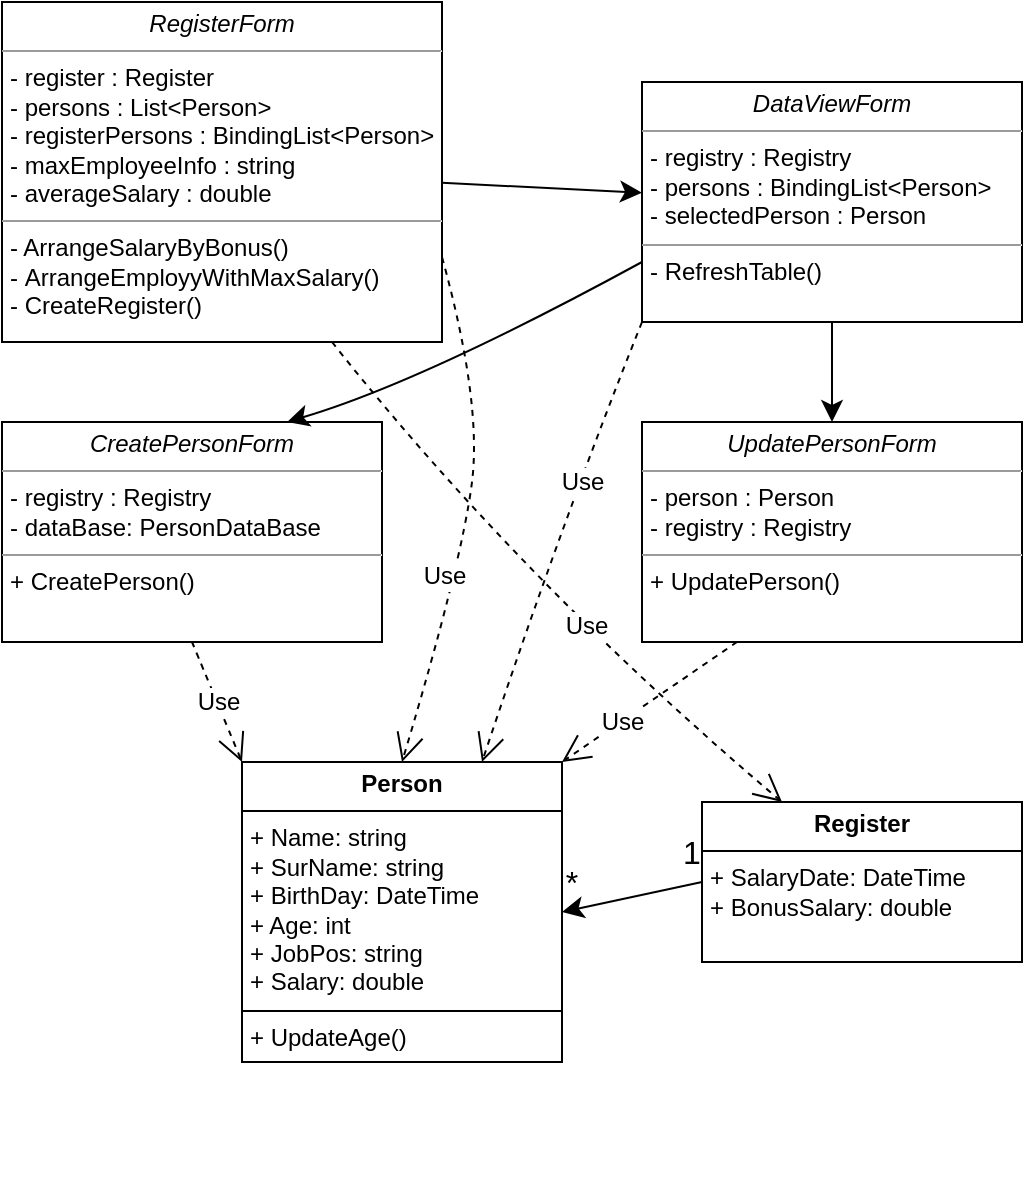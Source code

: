 <mxfile version="24.4.10" type="device" pages="2">
  <diagram name="Page-1" id="c4acf3e9-155e-7222-9cf6-157b1a14988f">
    <mxGraphModel dx="730" dy="529" grid="1" gridSize="10" guides="1" tooltips="1" connect="1" arrows="1" fold="1" page="1" pageScale="1" pageWidth="850" pageHeight="1100" background="none" math="0" shadow="0">
      <root>
        <mxCell id="0" />
        <mxCell id="1" parent="0" />
        <mxCell id="5d2195bd80daf111-15" value="&lt;p style=&quot;margin:0px;margin-top:4px;text-align:center;&quot;&gt;&lt;i&gt;UpdatePersonForm&lt;/i&gt;&lt;br&gt;&lt;/p&gt;&lt;hr size=&quot;1&quot;&gt;&lt;p style=&quot;margin:0px;margin-left:4px;&quot;&gt;- person : Person&lt;br&gt;- registry :&amp;nbsp;Registry&lt;/p&gt;&lt;hr size=&quot;1&quot;&gt;&lt;p style=&quot;margin:0px;margin-left:4px;&quot;&gt;+ UpdatePerson()&lt;br&gt;&lt;/p&gt;" style="verticalAlign=top;align=left;overflow=fill;fontSize=12;fontFamily=Helvetica;html=1;rounded=0;shadow=0;comic=0;labelBackgroundColor=none;strokeWidth=1" parent="1" vertex="1">
          <mxGeometry x="370" y="220" width="190" height="110" as="geometry" />
        </mxCell>
        <mxCell id="dlyHCYfJwBlvnJvTiR-n-3" value="" style="edgeStyle=none;curved=1;rounded=0;orthogonalLoop=1;jettySize=auto;html=1;fontSize=12;startSize=8;endSize=8;" parent="1" source="5d2195bd80daf111-18" target="dpoU9f5Zr78eusnWkk1z-2" edge="1">
          <mxGeometry relative="1" as="geometry" />
        </mxCell>
        <mxCell id="5d2195bd80daf111-18" value="&lt;p style=&quot;margin:0px;margin-top:4px;text-align:center;&quot;&gt;&lt;i&gt;RegisterForm&lt;/i&gt;&lt;br&gt;&lt;/p&gt;&lt;hr size=&quot;1&quot;&gt;&lt;p style=&quot;margin:0px;margin-left:4px;&quot;&gt;- register :&amp;nbsp;Register&lt;br&gt;- persons : List&amp;lt;Person&amp;gt;&lt;/p&gt;&lt;p style=&quot;margin:0px;margin-left:4px;&quot;&gt;-&amp;nbsp;registerPersons :&amp;nbsp;BindingList&amp;lt;Person&amp;gt;&lt;/p&gt;&lt;p style=&quot;margin:0px;margin-left:4px;&quot;&gt;-&amp;nbsp;maxEmployeeInfo : string&amp;nbsp;&lt;/p&gt;&lt;p style=&quot;margin:0px;margin-left:4px;&quot;&gt;-&amp;nbsp;averageSalary : double&lt;/p&gt;&lt;hr size=&quot;1&quot;&gt;&lt;p style=&quot;margin:0px;margin-left:4px;&quot;&gt;- ArrangeSalaryByBonus()&lt;br&gt;-&amp;nbsp;&lt;span style=&quot;background-color: initial;&quot;&gt;ArrangeEmployyWithMaxSalary()&lt;/span&gt;&lt;/p&gt;&lt;p style=&quot;margin:0px;margin-left:4px;&quot;&gt;&lt;span style=&quot;background-color: initial;&quot;&gt;-&amp;nbsp;&lt;/span&gt;&lt;span style=&quot;background-color: initial;&quot;&gt;CreateRegister()&lt;/span&gt;&lt;/p&gt;" style="verticalAlign=top;align=left;overflow=fill;fontSize=12;fontFamily=Helvetica;html=1;rounded=0;shadow=0;comic=0;labelBackgroundColor=none;strokeWidth=1" parent="1" vertex="1">
          <mxGeometry x="50" y="10" width="220" height="170" as="geometry" />
        </mxCell>
        <mxCell id="5d2195bd80daf111-19" value="&lt;p style=&quot;margin:0px;margin-top:4px;text-align:center;&quot;&gt;&lt;i&gt;CreatePersonForm&lt;/i&gt;&lt;br&gt;&lt;/p&gt;&lt;hr size=&quot;1&quot;&gt;&lt;p style=&quot;margin:0px;margin-left:4px;&quot;&gt;- registry :&amp;nbsp;Registry&lt;br&gt;- dataBase:&amp;nbsp;PersonDataBase&lt;/p&gt;&lt;hr size=&quot;1&quot;&gt;&lt;p style=&quot;margin:0px;margin-left:4px;&quot;&gt;+ CreatePerson()&lt;br&gt;&lt;br&gt;&lt;/p&gt;" style="verticalAlign=top;align=left;overflow=fill;fontSize=12;fontFamily=Helvetica;html=1;rounded=0;shadow=0;comic=0;labelBackgroundColor=none;strokeWidth=1" parent="1" vertex="1">
          <mxGeometry x="50" y="220" width="190" height="110" as="geometry" />
        </mxCell>
        <mxCell id="dlyHCYfJwBlvnJvTiR-n-4" value="" style="edgeStyle=none;curved=1;rounded=0;orthogonalLoop=1;jettySize=auto;html=1;fontSize=12;startSize=8;endSize=8;" parent="1" source="dpoU9f5Zr78eusnWkk1z-2" target="5d2195bd80daf111-15" edge="1">
          <mxGeometry relative="1" as="geometry" />
        </mxCell>
        <mxCell id="dpoU9f5Zr78eusnWkk1z-2" value="&lt;p style=&quot;margin:0px;margin-top:4px;text-align:center;&quot;&gt;&lt;i&gt;DataViewForm&lt;/i&gt;&lt;br&gt;&lt;/p&gt;&lt;hr size=&quot;1&quot;&gt;&lt;p style=&quot;margin:0px;margin-left:4px;&quot;&gt;- registry : Registry&lt;/p&gt;&lt;p style=&quot;margin:0px;margin-left:4px;&quot;&gt;- persons :&amp;nbsp;BindingList&amp;lt;Person&amp;gt;&lt;/p&gt;&lt;p style=&quot;margin:0px;margin-left:4px;&quot;&gt;-&amp;nbsp;selectedPerson :&amp;nbsp;Person&lt;/p&gt;&lt;hr size=&quot;1&quot;&gt;&lt;p style=&quot;margin:0px;margin-left:4px;&quot;&gt;- RefreshTable()&lt;br&gt;&lt;br&gt;&lt;/p&gt;" style="verticalAlign=top;align=left;overflow=fill;fontSize=12;fontFamily=Helvetica;html=1;rounded=0;shadow=0;comic=0;labelBackgroundColor=none;strokeWidth=1" parent="1" vertex="1">
          <mxGeometry x="370" y="50" width="190" height="120" as="geometry" />
        </mxCell>
        <mxCell id="dlyHCYfJwBlvnJvTiR-n-5" value="" style="endArrow=classic;html=1;rounded=0;fontSize=12;startSize=8;endSize=8;curved=1;entryX=0.75;entryY=0;entryDx=0;entryDy=0;exitX=0;exitY=0.75;exitDx=0;exitDy=0;" parent="1" source="dpoU9f5Zr78eusnWkk1z-2" target="5d2195bd80daf111-19" edge="1">
          <mxGeometry width="50" height="50" relative="1" as="geometry">
            <mxPoint x="320" y="310" as="sourcePoint" />
            <mxPoint x="370" y="260" as="targetPoint" />
            <Array as="points">
              <mxPoint x="260" y="200" />
            </Array>
          </mxGeometry>
        </mxCell>
        <mxCell id="dlyHCYfJwBlvnJvTiR-n-18" value="Use" style="endArrow=open;endSize=12;dashed=1;html=1;rounded=0;fontSize=12;curved=1;exitX=0.25;exitY=1;exitDx=0;exitDy=0;entryX=1;entryY=0;entryDx=0;entryDy=0;" parent="1" source="5d2195bd80daf111-15" target="iO1WA12yXi_I-FWP6vd4-4" edge="1">
          <mxGeometry x="0.32" width="160" relative="1" as="geometry">
            <mxPoint x="425" y="370" as="sourcePoint" />
            <mxPoint x="310" y="460" as="targetPoint" />
            <mxPoint as="offset" />
          </mxGeometry>
        </mxCell>
        <mxCell id="dlyHCYfJwBlvnJvTiR-n-19" value="Use" style="endArrow=open;endSize=12;dashed=1;html=1;rounded=0;fontSize=12;curved=1;exitX=0.5;exitY=1;exitDx=0;exitDy=0;entryX=0;entryY=0;entryDx=0;entryDy=0;" parent="1" source="5d2195bd80daf111-19" target="iO1WA12yXi_I-FWP6vd4-4" edge="1">
          <mxGeometry width="160" relative="1" as="geometry">
            <mxPoint x="195" y="370" as="sourcePoint" />
            <mxPoint x="150" y="450" as="targetPoint" />
          </mxGeometry>
        </mxCell>
        <mxCell id="dlyHCYfJwBlvnJvTiR-n-20" value="Use" style="endArrow=open;endSize=12;dashed=1;html=1;rounded=0;fontSize=12;curved=1;entryX=0.5;entryY=0;entryDx=0;entryDy=0;exitX=1;exitY=0.75;exitDx=0;exitDy=0;" parent="1" source="5d2195bd80daf111-18" target="iO1WA12yXi_I-FWP6vd4-4" edge="1">
          <mxGeometry x="0.273" y="-7" width="160" relative="1" as="geometry">
            <mxPoint x="280" y="150" as="sourcePoint" />
            <mxPoint x="220" y="450" as="targetPoint" />
            <Array as="points">
              <mxPoint x="290" y="210" />
              <mxPoint x="280" y="290" />
            </Array>
            <mxPoint as="offset" />
          </mxGeometry>
        </mxCell>
        <mxCell id="dlyHCYfJwBlvnJvTiR-n-21" value="Use" style="endArrow=open;endSize=12;dashed=1;html=1;rounded=0;fontSize=12;curved=1;exitX=0;exitY=1;exitDx=0;exitDy=0;entryX=0.75;entryY=0;entryDx=0;entryDy=0;" parent="1" source="dpoU9f5Zr78eusnWkk1z-2" target="iO1WA12yXi_I-FWP6vd4-4" edge="1">
          <mxGeometry x="-0.271" y="2" width="160" relative="1" as="geometry">
            <mxPoint x="180" y="170" as="sourcePoint" />
            <mxPoint x="260" y="450" as="targetPoint" />
            <mxPoint as="offset" />
            <Array as="points">
              <mxPoint x="330" y="270" />
            </Array>
          </mxGeometry>
        </mxCell>
        <mxCell id="dlyHCYfJwBlvnJvTiR-n-23" style="edgeStyle=none;curved=1;rounded=0;orthogonalLoop=1;jettySize=auto;html=1;exitX=0.5;exitY=1;exitDx=0;exitDy=0;fontSize=12;startSize=8;endSize=8;" parent="1" edge="1">
          <mxGeometry relative="1" as="geometry">
            <mxPoint x="255" y="590" as="sourcePoint" />
            <mxPoint x="255" y="590" as="targetPoint" />
          </mxGeometry>
        </mxCell>
        <mxCell id="dlyHCYfJwBlvnJvTiR-n-25" value="Use" style="endArrow=open;endSize=12;dashed=1;html=1;rounded=0;fontSize=12;curved=1;exitX=0.75;exitY=1;exitDx=0;exitDy=0;entryX=0.25;entryY=0;entryDx=0;entryDy=0;" parent="1" source="5d2195bd80daf111-18" target="iO1WA12yXi_I-FWP6vd4-9" edge="1">
          <mxGeometry x="0.188" y="4" width="160" relative="1" as="geometry">
            <mxPoint x="312" y="190" as="sourcePoint" />
            <mxPoint x="420" y="440" as="targetPoint" />
            <mxPoint as="offset" />
            <Array as="points">
              <mxPoint x="310" y="300" />
            </Array>
          </mxGeometry>
        </mxCell>
        <mxCell id="7jy05l4lkf-N9wFY9yA5-1" value="" style="endArrow=classic;html=1;rounded=0;fontSize=12;startSize=8;endSize=8;curved=1;entryX=1;entryY=0.5;entryDx=0;entryDy=0;exitX=0;exitY=0.5;exitDx=0;exitDy=0;" parent="1" source="iO1WA12yXi_I-FWP6vd4-9" target="iO1WA12yXi_I-FWP6vd4-4" edge="1">
          <mxGeometry width="50" height="50" relative="1" as="geometry">
            <mxPoint x="400" y="490" as="sourcePoint" />
            <mxPoint x="350" y="530" as="targetPoint" />
          </mxGeometry>
        </mxCell>
        <mxCell id="iO1WA12yXi_I-FWP6vd4-4" value="&lt;p style=&quot;margin:0px;margin-top:4px;text-align:center;&quot;&gt;&lt;b&gt;Person&lt;/b&gt;&lt;/p&gt;&lt;hr size=&quot;1&quot; style=&quot;border-style:solid;&quot;&gt;&lt;p style=&quot;margin:0px;margin-left:4px;&quot;&gt;+ Name:&amp;nbsp;string&lt;/p&gt;&lt;p style=&quot;margin:0px;margin-left:4px;&quot;&gt;+ SurName:&amp;nbsp;string&lt;/p&gt;&lt;p style=&quot;margin:0px;margin-left:4px;&quot;&gt;+ BirthDay:&amp;nbsp;DateTime&lt;/p&gt;&lt;p style=&quot;margin:0px;margin-left:4px;&quot;&gt;+ Age: int&lt;/p&gt;&lt;p style=&quot;margin:0px;margin-left:4px;&quot;&gt;+&amp;nbsp;JobPos: string&lt;/p&gt;&lt;p style=&quot;margin:0px;margin-left:4px;&quot;&gt;+&amp;nbsp;Salary: double&lt;/p&gt;&lt;hr size=&quot;1&quot; style=&quot;border-style:solid;&quot;&gt;&lt;p style=&quot;margin:0px;margin-left:4px;&quot;&gt;+ UpdateAge()&lt;/p&gt;" style="verticalAlign=top;align=left;overflow=fill;html=1;whiteSpace=wrap;" vertex="1" parent="1">
          <mxGeometry x="170" y="390" width="160" height="150" as="geometry" />
        </mxCell>
        <mxCell id="iO1WA12yXi_I-FWP6vd4-9" value="&lt;p style=&quot;margin:0px;margin-top:4px;text-align:center;&quot;&gt;&lt;b&gt;Register&lt;/b&gt;&lt;br&gt;&lt;/p&gt;&lt;hr size=&quot;1&quot; style=&quot;border-style:solid;&quot;&gt;&lt;p style=&quot;margin:0px;margin-left:4px;&quot;&gt;+&amp;nbsp;SalaryDate:&amp;nbsp;DateTime&lt;/p&gt;&lt;p style=&quot;margin:0px;margin-left:4px;&quot;&gt;+&amp;nbsp;BonusSalary: double&lt;/p&gt;" style="verticalAlign=top;align=left;overflow=fill;html=1;whiteSpace=wrap;" vertex="1" parent="1">
          <mxGeometry x="400" y="410" width="160" height="80" as="geometry" />
        </mxCell>
        <mxCell id="iO1WA12yXi_I-FWP6vd4-10" value="1" style="text;strokeColor=none;fillColor=none;html=1;align=center;verticalAlign=middle;whiteSpace=wrap;rounded=0;fontSize=16;" vertex="1" parent="1">
          <mxGeometry x="390" y="430" width="10" height="10" as="geometry" />
        </mxCell>
        <mxCell id="iO1WA12yXi_I-FWP6vd4-12" value="*" style="text;strokeColor=none;fillColor=none;html=1;align=center;verticalAlign=middle;whiteSpace=wrap;rounded=0;fontSize=16;" vertex="1" parent="1">
          <mxGeometry x="320" y="440" width="30" height="20" as="geometry" />
        </mxCell>
      </root>
    </mxGraphModel>
  </diagram>
  <diagram id="NTqUtwWvIB_ynq-xuiBT" name="Страница — 2">
    <mxGraphModel dx="1130" dy="529" grid="0" gridSize="10" guides="1" tooltips="1" connect="1" arrows="1" fold="1" page="0" pageScale="1" pageWidth="827" pageHeight="1169" math="0" shadow="0">
      <root>
        <mxCell id="0" />
        <mxCell id="1" parent="0" />
        <mxCell id="ZG8oNaCcLVtgBp1Q2NQL-13" value="&lt;p style=&quot;margin:0px;margin-top:4px;text-align:center;&quot;&gt;&lt;b&gt;Ведомость&lt;/b&gt;&lt;/p&gt;&lt;hr size=&quot;1&quot; style=&quot;border-style:solid;&quot;&gt;&lt;p style=&quot;margin:0px;margin-left:4px;&quot;&gt;&amp;nbsp;Дата зарплаты&lt;/p&gt;&lt;p style=&quot;margin:0px;margin-left:4px;&quot;&gt;&amp;nbsp;Размер премии&lt;/p&gt;&lt;p style=&quot;margin:0px;margin-left:4px;&quot;&gt;&lt;br&gt;&lt;/p&gt;" style="verticalAlign=top;align=left;overflow=fill;html=1;whiteSpace=wrap;" vertex="1" parent="1">
          <mxGeometry x="-85" y="191" width="160" height="73" as="geometry" />
        </mxCell>
        <mxCell id="ZG8oNaCcLVtgBp1Q2NQL-14" value="&lt;p style=&quot;margin:0px;margin-top:4px;text-align:center;&quot;&gt;&lt;b&gt;Работник&lt;/b&gt;&lt;/p&gt;&lt;hr size=&quot;1&quot; style=&quot;border-style:solid;&quot;&gt;&lt;p style=&quot;margin:0px;margin-left:4px;&quot;&gt;&amp;nbsp;Имя&lt;/p&gt;&lt;p style=&quot;margin:0px;margin-left:4px;&quot;&gt;&amp;nbsp;Фамилия&lt;/p&gt;&lt;p style=&quot;margin:0px;margin-left:4px;&quot;&gt;&amp;nbsp;Дата рождения&lt;/p&gt;&lt;p style=&quot;margin:0px;margin-left:4px;&quot;&gt;&amp;nbsp;Возраст&lt;/p&gt;&lt;p style=&quot;margin:0px;margin-left:4px;&quot;&gt;&amp;nbsp;Должность&lt;/p&gt;&lt;p style=&quot;margin:0px;margin-left:4px;&quot;&gt;&amp;nbsp;Зарплата&lt;/p&gt;&lt;p style=&quot;margin:0px;margin-left:4px;&quot;&gt;&amp;nbsp;&lt;/p&gt;&lt;p style=&quot;margin:0px;margin-left:4px;&quot;&gt;&lt;br&gt;&lt;/p&gt;" style="verticalAlign=top;align=left;overflow=fill;html=1;whiteSpace=wrap;" vertex="1" parent="1">
          <mxGeometry x="201" y="164" width="160" height="127" as="geometry" />
        </mxCell>
        <mxCell id="ZG8oNaCcLVtgBp1Q2NQL-15" value="" style="endArrow=none;html=1;edgeStyle=orthogonalEdgeStyle;rounded=0;fontSize=12;startSize=8;endSize=8;curved=1;exitX=1;exitY=0.5;exitDx=0;exitDy=0;entryX=0;entryY=0.5;entryDx=0;entryDy=0;" edge="1" parent="1" source="ZG8oNaCcLVtgBp1Q2NQL-18" target="ZG8oNaCcLVtgBp1Q2NQL-14">
          <mxGeometry relative="1" as="geometry">
            <mxPoint x="-61" y="331" as="sourcePoint" />
            <mxPoint x="112" y="331" as="targetPoint" />
          </mxGeometry>
        </mxCell>
        <mxCell id="ZG8oNaCcLVtgBp1Q2NQL-17" value="*" style="edgeLabel;resizable=0;html=1;align=right;verticalAlign=bottom;" connectable="0" vertex="1" parent="ZG8oNaCcLVtgBp1Q2NQL-15">
          <mxGeometry x="1" relative="1" as="geometry">
            <mxPoint x="-8" as="offset" />
          </mxGeometry>
        </mxCell>
        <mxCell id="ZG8oNaCcLVtgBp1Q2NQL-20" value="" style="endArrow=none;html=1;edgeStyle=orthogonalEdgeStyle;rounded=0;fontSize=12;startSize=8;endSize=8;curved=1;exitX=1;exitY=0.5;exitDx=0;exitDy=0;entryX=0;entryY=0.5;entryDx=0;entryDy=0;" edge="1" parent="1" source="ZG8oNaCcLVtgBp1Q2NQL-13" target="ZG8oNaCcLVtgBp1Q2NQL-18">
          <mxGeometry relative="1" as="geometry">
            <mxPoint x="75" y="228" as="sourcePoint" />
            <mxPoint x="201" y="228" as="targetPoint" />
          </mxGeometry>
        </mxCell>
        <mxCell id="ZG8oNaCcLVtgBp1Q2NQL-21" value="1" style="edgeLabel;resizable=0;html=1;align=left;verticalAlign=bottom;" connectable="0" vertex="1" parent="ZG8oNaCcLVtgBp1Q2NQL-20">
          <mxGeometry x="-1" relative="1" as="geometry" />
        </mxCell>
        <mxCell id="ZG8oNaCcLVtgBp1Q2NQL-18" value="Включает" style="text;strokeColor=none;fillColor=none;html=1;align=center;verticalAlign=middle;whiteSpace=wrap;rounded=0;fontSize=16;" vertex="1" parent="1">
          <mxGeometry x="107" y="222.5" width="74" height="10" as="geometry" />
        </mxCell>
      </root>
    </mxGraphModel>
  </diagram>
</mxfile>
